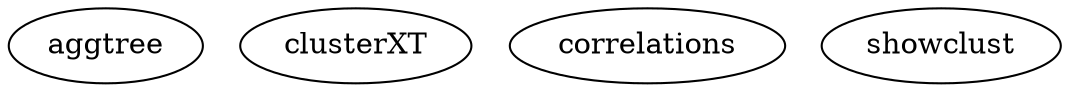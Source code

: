 /* Created by mdot for Matlab */
digraph m2html {

  aggtree [URL="aggtree.html"];
  clusterXT [URL="clusterXT.html"];
  correlations [URL="correlations.html"];
  showclust [URL="showclust.html"];
}